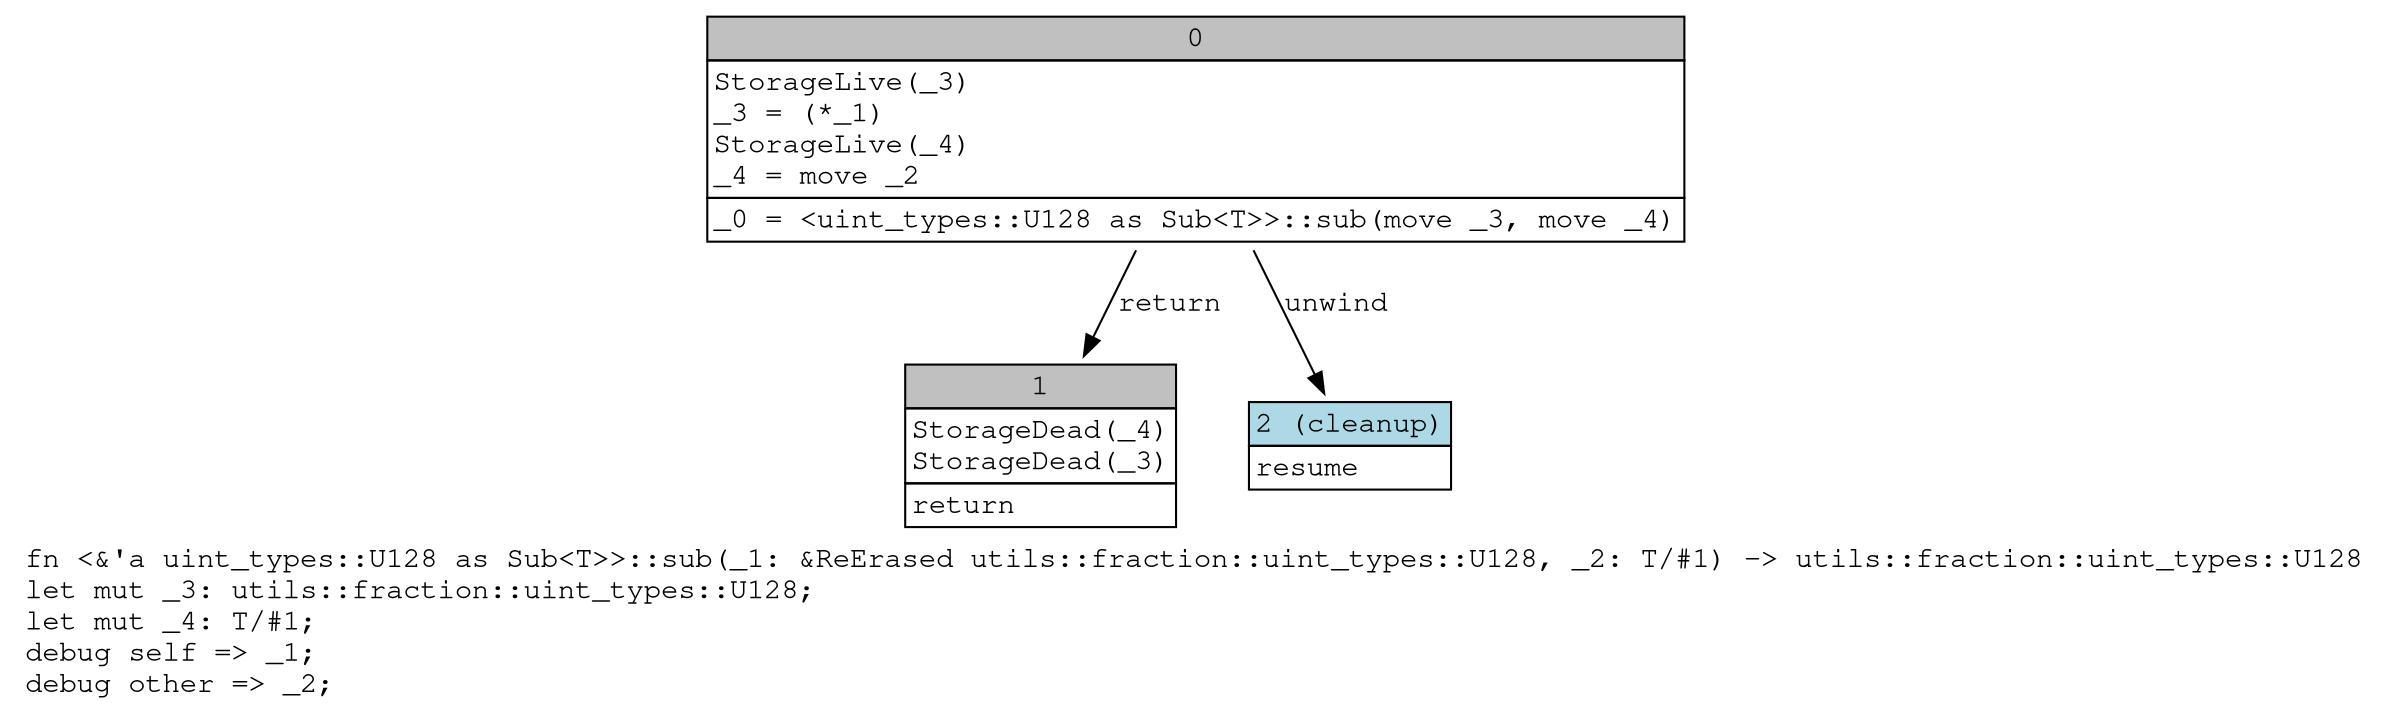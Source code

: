 digraph Mir_0_11992 {
    graph [fontname="Courier, monospace"];
    node [fontname="Courier, monospace"];
    edge [fontname="Courier, monospace"];
    label=<fn &lt;&amp;'a uint_types::U128 as Sub&lt;T&gt;&gt;::sub(_1: &amp;ReErased utils::fraction::uint_types::U128, _2: T/#1) -&gt; utils::fraction::uint_types::U128<br align="left"/>let mut _3: utils::fraction::uint_types::U128;<br align="left"/>let mut _4: T/#1;<br align="left"/>debug self =&gt; _1;<br align="left"/>debug other =&gt; _2;<br align="left"/>>;
    bb0__0_11992 [shape="none", label=<<table border="0" cellborder="1" cellspacing="0"><tr><td bgcolor="gray" align="center" colspan="1">0</td></tr><tr><td align="left" balign="left">StorageLive(_3)<br/>_3 = (*_1)<br/>StorageLive(_4)<br/>_4 = move _2<br/></td></tr><tr><td align="left">_0 = &lt;uint_types::U128 as Sub&lt;T&gt;&gt;::sub(move _3, move _4)</td></tr></table>>];
    bb1__0_11992 [shape="none", label=<<table border="0" cellborder="1" cellspacing="0"><tr><td bgcolor="gray" align="center" colspan="1">1</td></tr><tr><td align="left" balign="left">StorageDead(_4)<br/>StorageDead(_3)<br/></td></tr><tr><td align="left">return</td></tr></table>>];
    bb2__0_11992 [shape="none", label=<<table border="0" cellborder="1" cellspacing="0"><tr><td bgcolor="lightblue" align="center" colspan="1">2 (cleanup)</td></tr><tr><td align="left">resume</td></tr></table>>];
    bb0__0_11992 -> bb1__0_11992 [label="return"];
    bb0__0_11992 -> bb2__0_11992 [label="unwind"];
}
